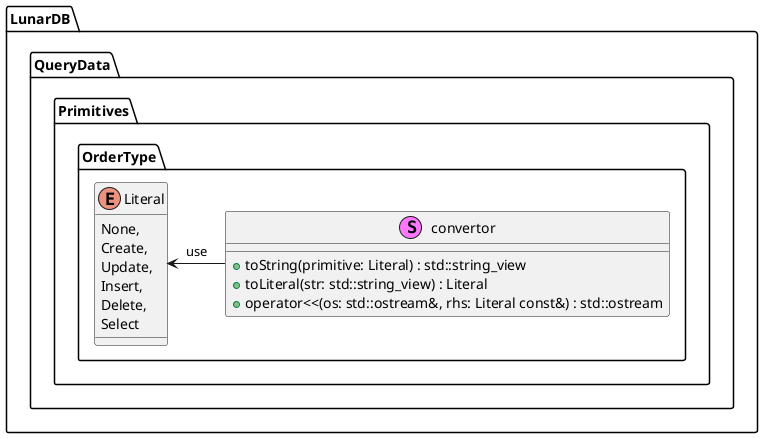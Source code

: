 @startuml OrderType


namespace LunarDB.QueryData.Primitives {

namespace OrderType {

enum Literal {
    None,
    Create,
    Update,
    Insert,
    Delete,
    Select
}

stereotype convertor {
    + toString(primitive: Literal) : std::string_view
    + toLiteral(str: std::string_view) : Literal
    + operator<<(os: std::ostream&, rhs: Literal const&) : std::ostream
}

Literal <- convertor : use

}

}
@enduml
